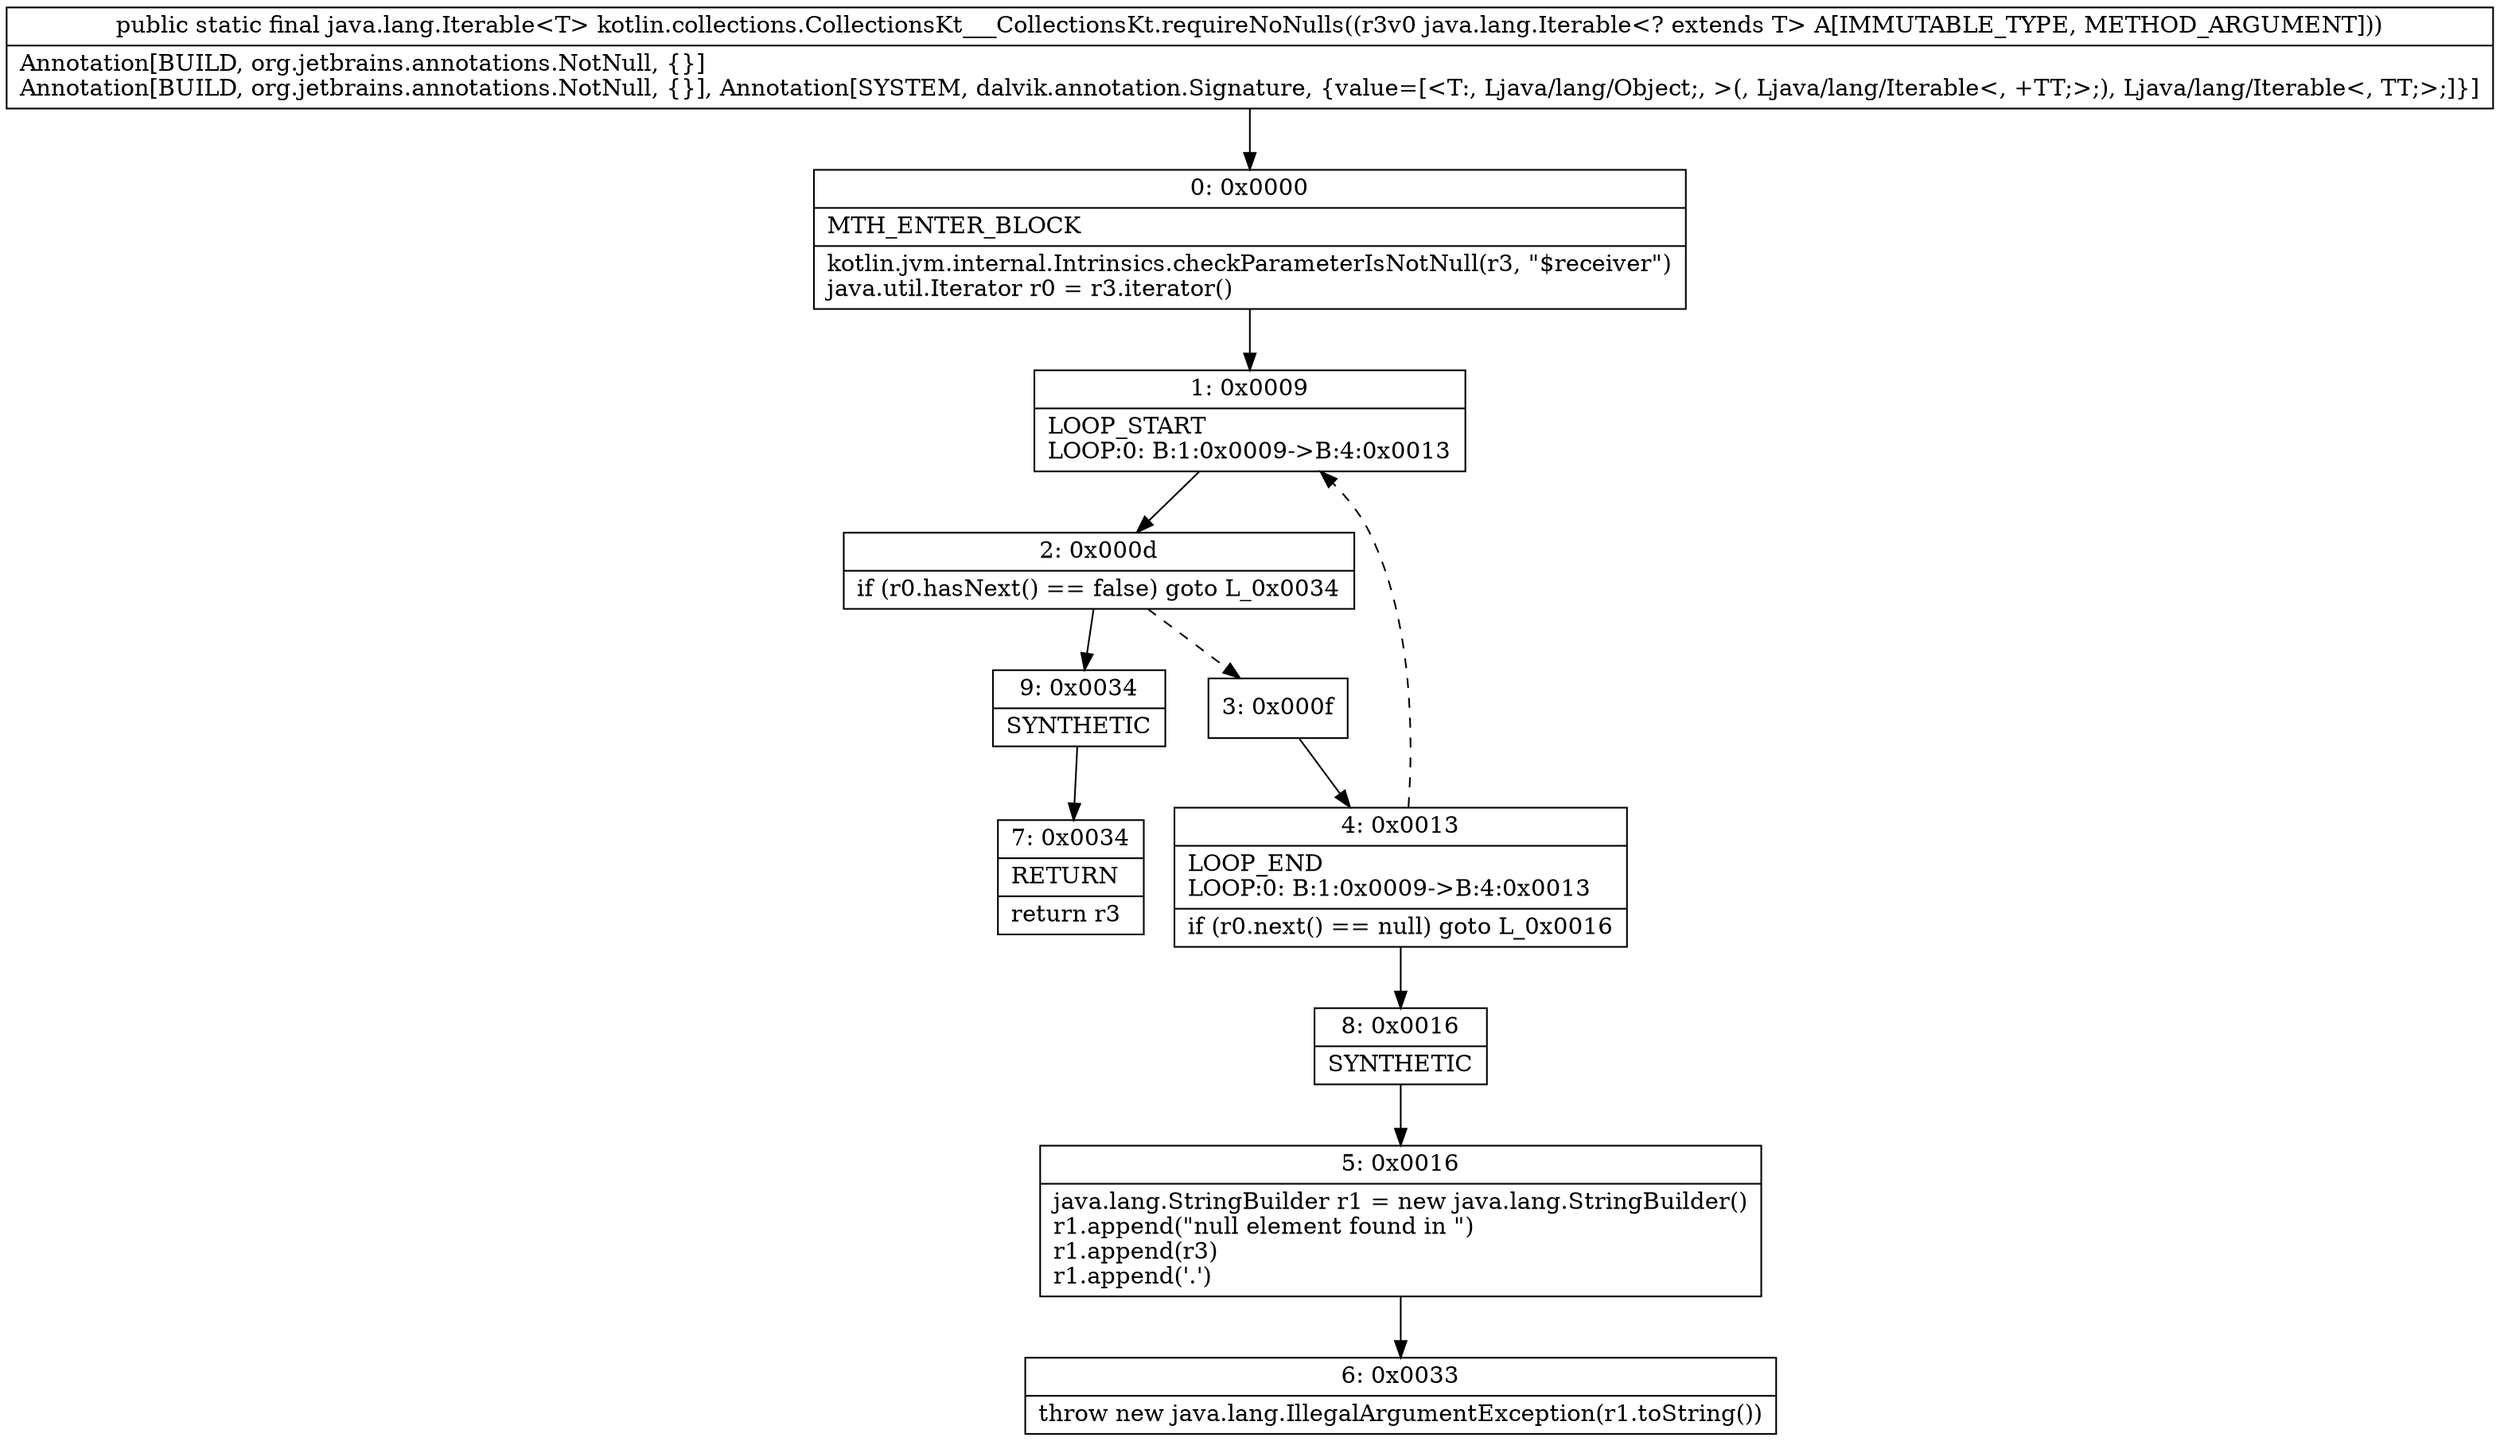 digraph "CFG forkotlin.collections.CollectionsKt___CollectionsKt.requireNoNulls(Ljava\/lang\/Iterable;)Ljava\/lang\/Iterable;" {
Node_0 [shape=record,label="{0\:\ 0x0000|MTH_ENTER_BLOCK\l|kotlin.jvm.internal.Intrinsics.checkParameterIsNotNull(r3, \"$receiver\")\ljava.util.Iterator r0 = r3.iterator()\l}"];
Node_1 [shape=record,label="{1\:\ 0x0009|LOOP_START\lLOOP:0: B:1:0x0009\-\>B:4:0x0013\l}"];
Node_2 [shape=record,label="{2\:\ 0x000d|if (r0.hasNext() == false) goto L_0x0034\l}"];
Node_3 [shape=record,label="{3\:\ 0x000f}"];
Node_4 [shape=record,label="{4\:\ 0x0013|LOOP_END\lLOOP:0: B:1:0x0009\-\>B:4:0x0013\l|if (r0.next() == null) goto L_0x0016\l}"];
Node_5 [shape=record,label="{5\:\ 0x0016|java.lang.StringBuilder r1 = new java.lang.StringBuilder()\lr1.append(\"null element found in \")\lr1.append(r3)\lr1.append('.')\l}"];
Node_6 [shape=record,label="{6\:\ 0x0033|throw new java.lang.IllegalArgumentException(r1.toString())\l}"];
Node_7 [shape=record,label="{7\:\ 0x0034|RETURN\l|return r3\l}"];
Node_8 [shape=record,label="{8\:\ 0x0016|SYNTHETIC\l}"];
Node_9 [shape=record,label="{9\:\ 0x0034|SYNTHETIC\l}"];
MethodNode[shape=record,label="{public static final java.lang.Iterable\<T\> kotlin.collections.CollectionsKt___CollectionsKt.requireNoNulls((r3v0 java.lang.Iterable\<? extends T\> A[IMMUTABLE_TYPE, METHOD_ARGUMENT]))  | Annotation[BUILD, org.jetbrains.annotations.NotNull, \{\}]\lAnnotation[BUILD, org.jetbrains.annotations.NotNull, \{\}], Annotation[SYSTEM, dalvik.annotation.Signature, \{value=[\<T:, Ljava\/lang\/Object;, \>(, Ljava\/lang\/Iterable\<, +TT;\>;), Ljava\/lang\/Iterable\<, TT;\>;]\}]\l}"];
MethodNode -> Node_0;
Node_0 -> Node_1;
Node_1 -> Node_2;
Node_2 -> Node_3[style=dashed];
Node_2 -> Node_9;
Node_3 -> Node_4;
Node_4 -> Node_1[style=dashed];
Node_4 -> Node_8;
Node_5 -> Node_6;
Node_8 -> Node_5;
Node_9 -> Node_7;
}

